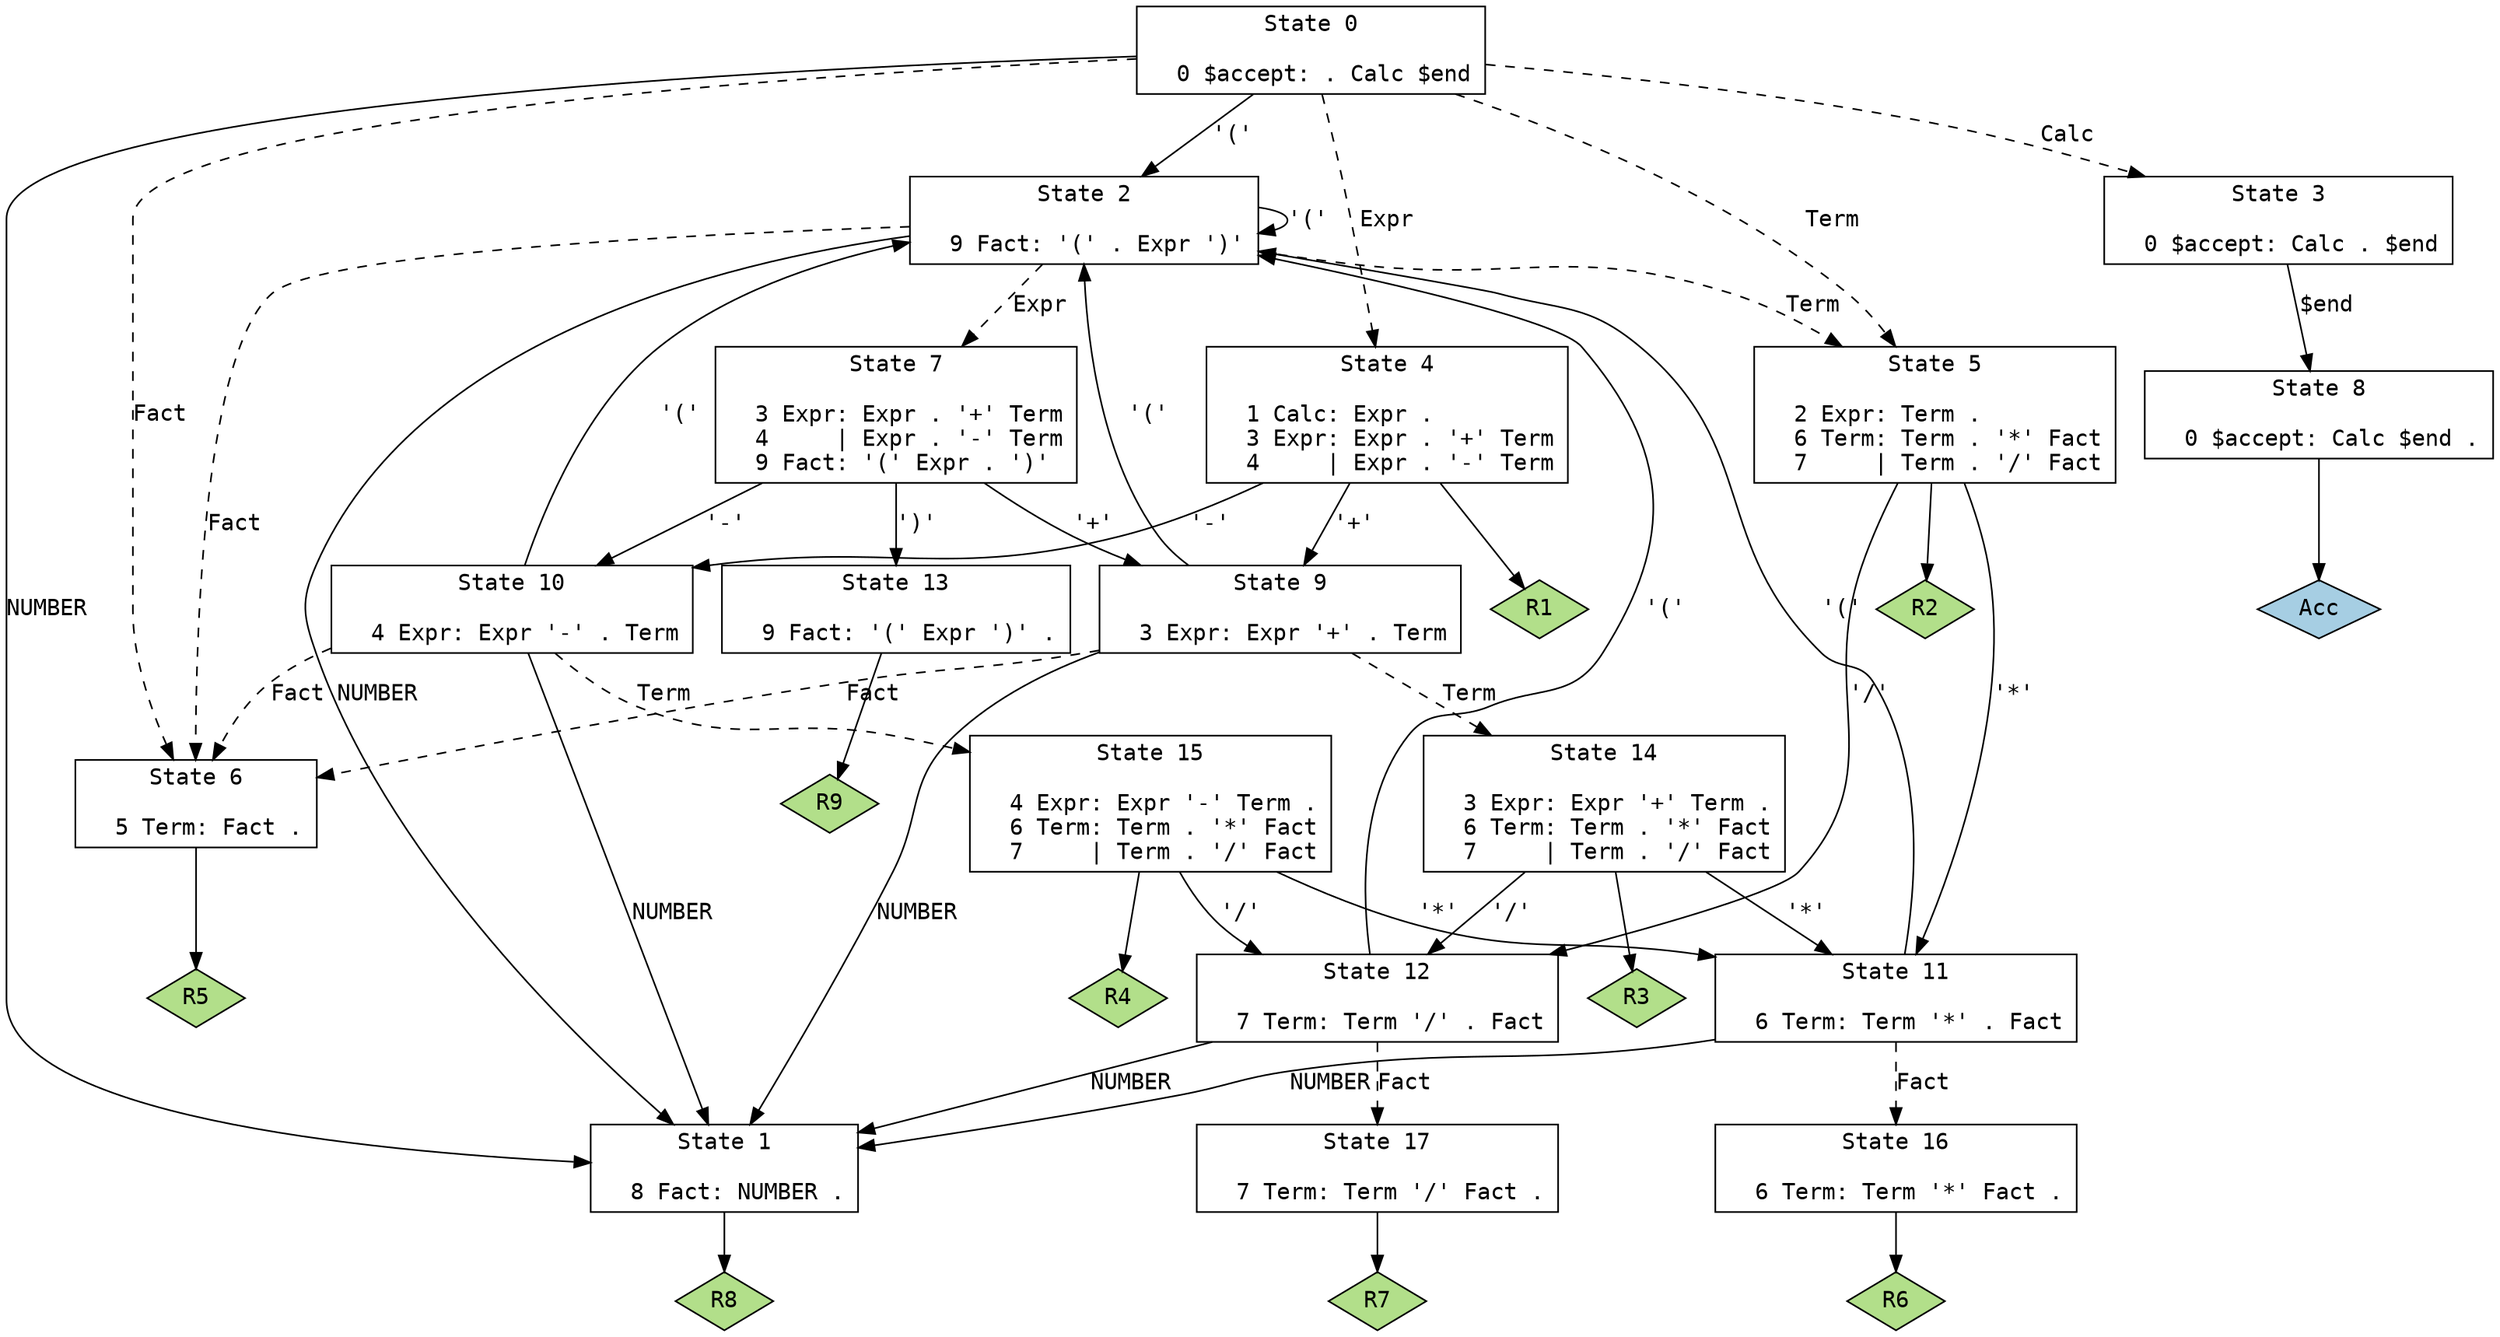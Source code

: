 // Generated by bison.
// Report bugs to <http://sourceforge.net/p/winflexbison/tickets>.
// Home page: <http://sourceforge.net/projects/winflexbison/>.

digraph "Calc.y"
{
  node [fontname = courier, shape = box, colorscheme = paired6]
  edge [fontname = courier]

  0 [label="State 0\n\l  0 $accept: . Calc $end\l"]
  0 -> 1 [style=solid label="NUMBER"]
  0 -> 2 [style=solid label="'('"]
  0 -> 3 [style=dashed label="Calc"]
  0 -> 4 [style=dashed label="Expr"]
  0 -> 5 [style=dashed label="Term"]
  0 -> 6 [style=dashed label="Fact"]
  1 [label="State 1\n\l  8 Fact: NUMBER .\l"]
  1 -> "1R8" [style=solid]
 "1R8" [label="R8", fillcolor=3, shape=diamond, style=filled]
  2 [label="State 2\n\l  9 Fact: '(' . Expr ')'\l"]
  2 -> 1 [style=solid label="NUMBER"]
  2 -> 2 [style=solid label="'('"]
  2 -> 7 [style=dashed label="Expr"]
  2 -> 5 [style=dashed label="Term"]
  2 -> 6 [style=dashed label="Fact"]
  3 [label="State 3\n\l  0 $accept: Calc . $end\l"]
  3 -> 8 [style=solid label="$end"]
  4 [label="State 4\n\l  1 Calc: Expr .\l  3 Expr: Expr . '+' Term\l  4     | Expr . '-' Term\l"]
  4 -> 9 [style=solid label="'+'"]
  4 -> 10 [style=solid label="'-'"]
  4 -> "4R1" [style=solid]
 "4R1" [label="R1", fillcolor=3, shape=diamond, style=filled]
  5 [label="State 5\n\l  2 Expr: Term .\l  6 Term: Term . '*' Fact\l  7     | Term . '/' Fact\l"]
  5 -> 11 [style=solid label="'*'"]
  5 -> 12 [style=solid label="'/'"]
  5 -> "5R2" [style=solid]
 "5R2" [label="R2", fillcolor=3, shape=diamond, style=filled]
  6 [label="State 6\n\l  5 Term: Fact .\l"]
  6 -> "6R5" [style=solid]
 "6R5" [label="R5", fillcolor=3, shape=diamond, style=filled]
  7 [label="State 7\n\l  3 Expr: Expr . '+' Term\l  4     | Expr . '-' Term\l  9 Fact: '(' Expr . ')'\l"]
  7 -> 9 [style=solid label="'+'"]
  7 -> 10 [style=solid label="'-'"]
  7 -> 13 [style=solid label="')'"]
  8 [label="State 8\n\l  0 $accept: Calc $end .\l"]
  8 -> "8R0" [style=solid]
 "8R0" [label="Acc", fillcolor=1, shape=diamond, style=filled]
  9 [label="State 9\n\l  3 Expr: Expr '+' . Term\l"]
  9 -> 1 [style=solid label="NUMBER"]
  9 -> 2 [style=solid label="'('"]
  9 -> 14 [style=dashed label="Term"]
  9 -> 6 [style=dashed label="Fact"]
  10 [label="State 10\n\l  4 Expr: Expr '-' . Term\l"]
  10 -> 1 [style=solid label="NUMBER"]
  10 -> 2 [style=solid label="'('"]
  10 -> 15 [style=dashed label="Term"]
  10 -> 6 [style=dashed label="Fact"]
  11 [label="State 11\n\l  6 Term: Term '*' . Fact\l"]
  11 -> 1 [style=solid label="NUMBER"]
  11 -> 2 [style=solid label="'('"]
  11 -> 16 [style=dashed label="Fact"]
  12 [label="State 12\n\l  7 Term: Term '/' . Fact\l"]
  12 -> 1 [style=solid label="NUMBER"]
  12 -> 2 [style=solid label="'('"]
  12 -> 17 [style=dashed label="Fact"]
  13 [label="State 13\n\l  9 Fact: '(' Expr ')' .\l"]
  13 -> "13R9" [style=solid]
 "13R9" [label="R9", fillcolor=3, shape=diamond, style=filled]
  14 [label="State 14\n\l  3 Expr: Expr '+' Term .\l  6 Term: Term . '*' Fact\l  7     | Term . '/' Fact\l"]
  14 -> 11 [style=solid label="'*'"]
  14 -> 12 [style=solid label="'/'"]
  14 -> "14R3" [style=solid]
 "14R3" [label="R3", fillcolor=3, shape=diamond, style=filled]
  15 [label="State 15\n\l  4 Expr: Expr '-' Term .\l  6 Term: Term . '*' Fact\l  7     | Term . '/' Fact\l"]
  15 -> 11 [style=solid label="'*'"]
  15 -> 12 [style=solid label="'/'"]
  15 -> "15R4" [style=solid]
 "15R4" [label="R4", fillcolor=3, shape=diamond, style=filled]
  16 [label="State 16\n\l  6 Term: Term '*' Fact .\l"]
  16 -> "16R6" [style=solid]
 "16R6" [label="R6", fillcolor=3, shape=diamond, style=filled]
  17 [label="State 17\n\l  7 Term: Term '/' Fact .\l"]
  17 -> "17R7" [style=solid]
 "17R7" [label="R7", fillcolor=3, shape=diamond, style=filled]
}
